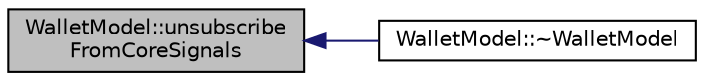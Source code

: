 digraph "WalletModel::unsubscribeFromCoreSignals"
{
  edge [fontname="Helvetica",fontsize="10",labelfontname="Helvetica",labelfontsize="10"];
  node [fontname="Helvetica",fontsize="10",shape=record];
  rankdir="LR";
  Node1438 [label="WalletModel::unsubscribe\lFromCoreSignals",height=0.2,width=0.4,color="black", fillcolor="grey75", style="filled", fontcolor="black"];
  Node1438 -> Node1439 [dir="back",color="midnightblue",fontsize="10",style="solid",fontname="Helvetica"];
  Node1439 [label="WalletModel::~WalletModel",height=0.2,width=0.4,color="black", fillcolor="white", style="filled",URL="$class_wallet_model.html#a592c6cf71f62981c2925bbb19e83df8a"];
}
